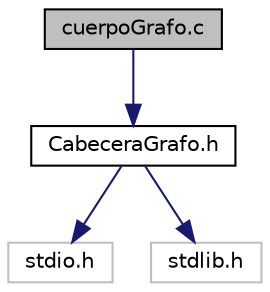 digraph "cuerpoGrafo.c"
{
 // LATEX_PDF_SIZE
  edge [fontname="Helvetica",fontsize="10",labelfontname="Helvetica",labelfontsize="10"];
  node [fontname="Helvetica",fontsize="10",shape=record];
  Node1 [label="cuerpoGrafo.c",height=0.2,width=0.4,color="black", fillcolor="grey75", style="filled", fontcolor="black",tooltip="fichero de funciones"];
  Node1 -> Node2 [color="midnightblue",fontsize="10",style="solid",fontname="Helvetica"];
  Node2 [label="CabeceraGrafo.h",height=0.2,width=0.4,color="black", fillcolor="white", style="filled",URL="$_cabecera_grafo_8h.html",tooltip="esta es la cabecera que contiene todas las funciones requeridas para mandar a llamar las partes de co..."];
  Node2 -> Node3 [color="midnightblue",fontsize="10",style="solid",fontname="Helvetica"];
  Node3 [label="stdio.h",height=0.2,width=0.4,color="grey75", fillcolor="white", style="filled",tooltip=" "];
  Node2 -> Node4 [color="midnightblue",fontsize="10",style="solid",fontname="Helvetica"];
  Node4 [label="stdlib.h",height=0.2,width=0.4,color="grey75", fillcolor="white", style="filled",tooltip=" "];
}
